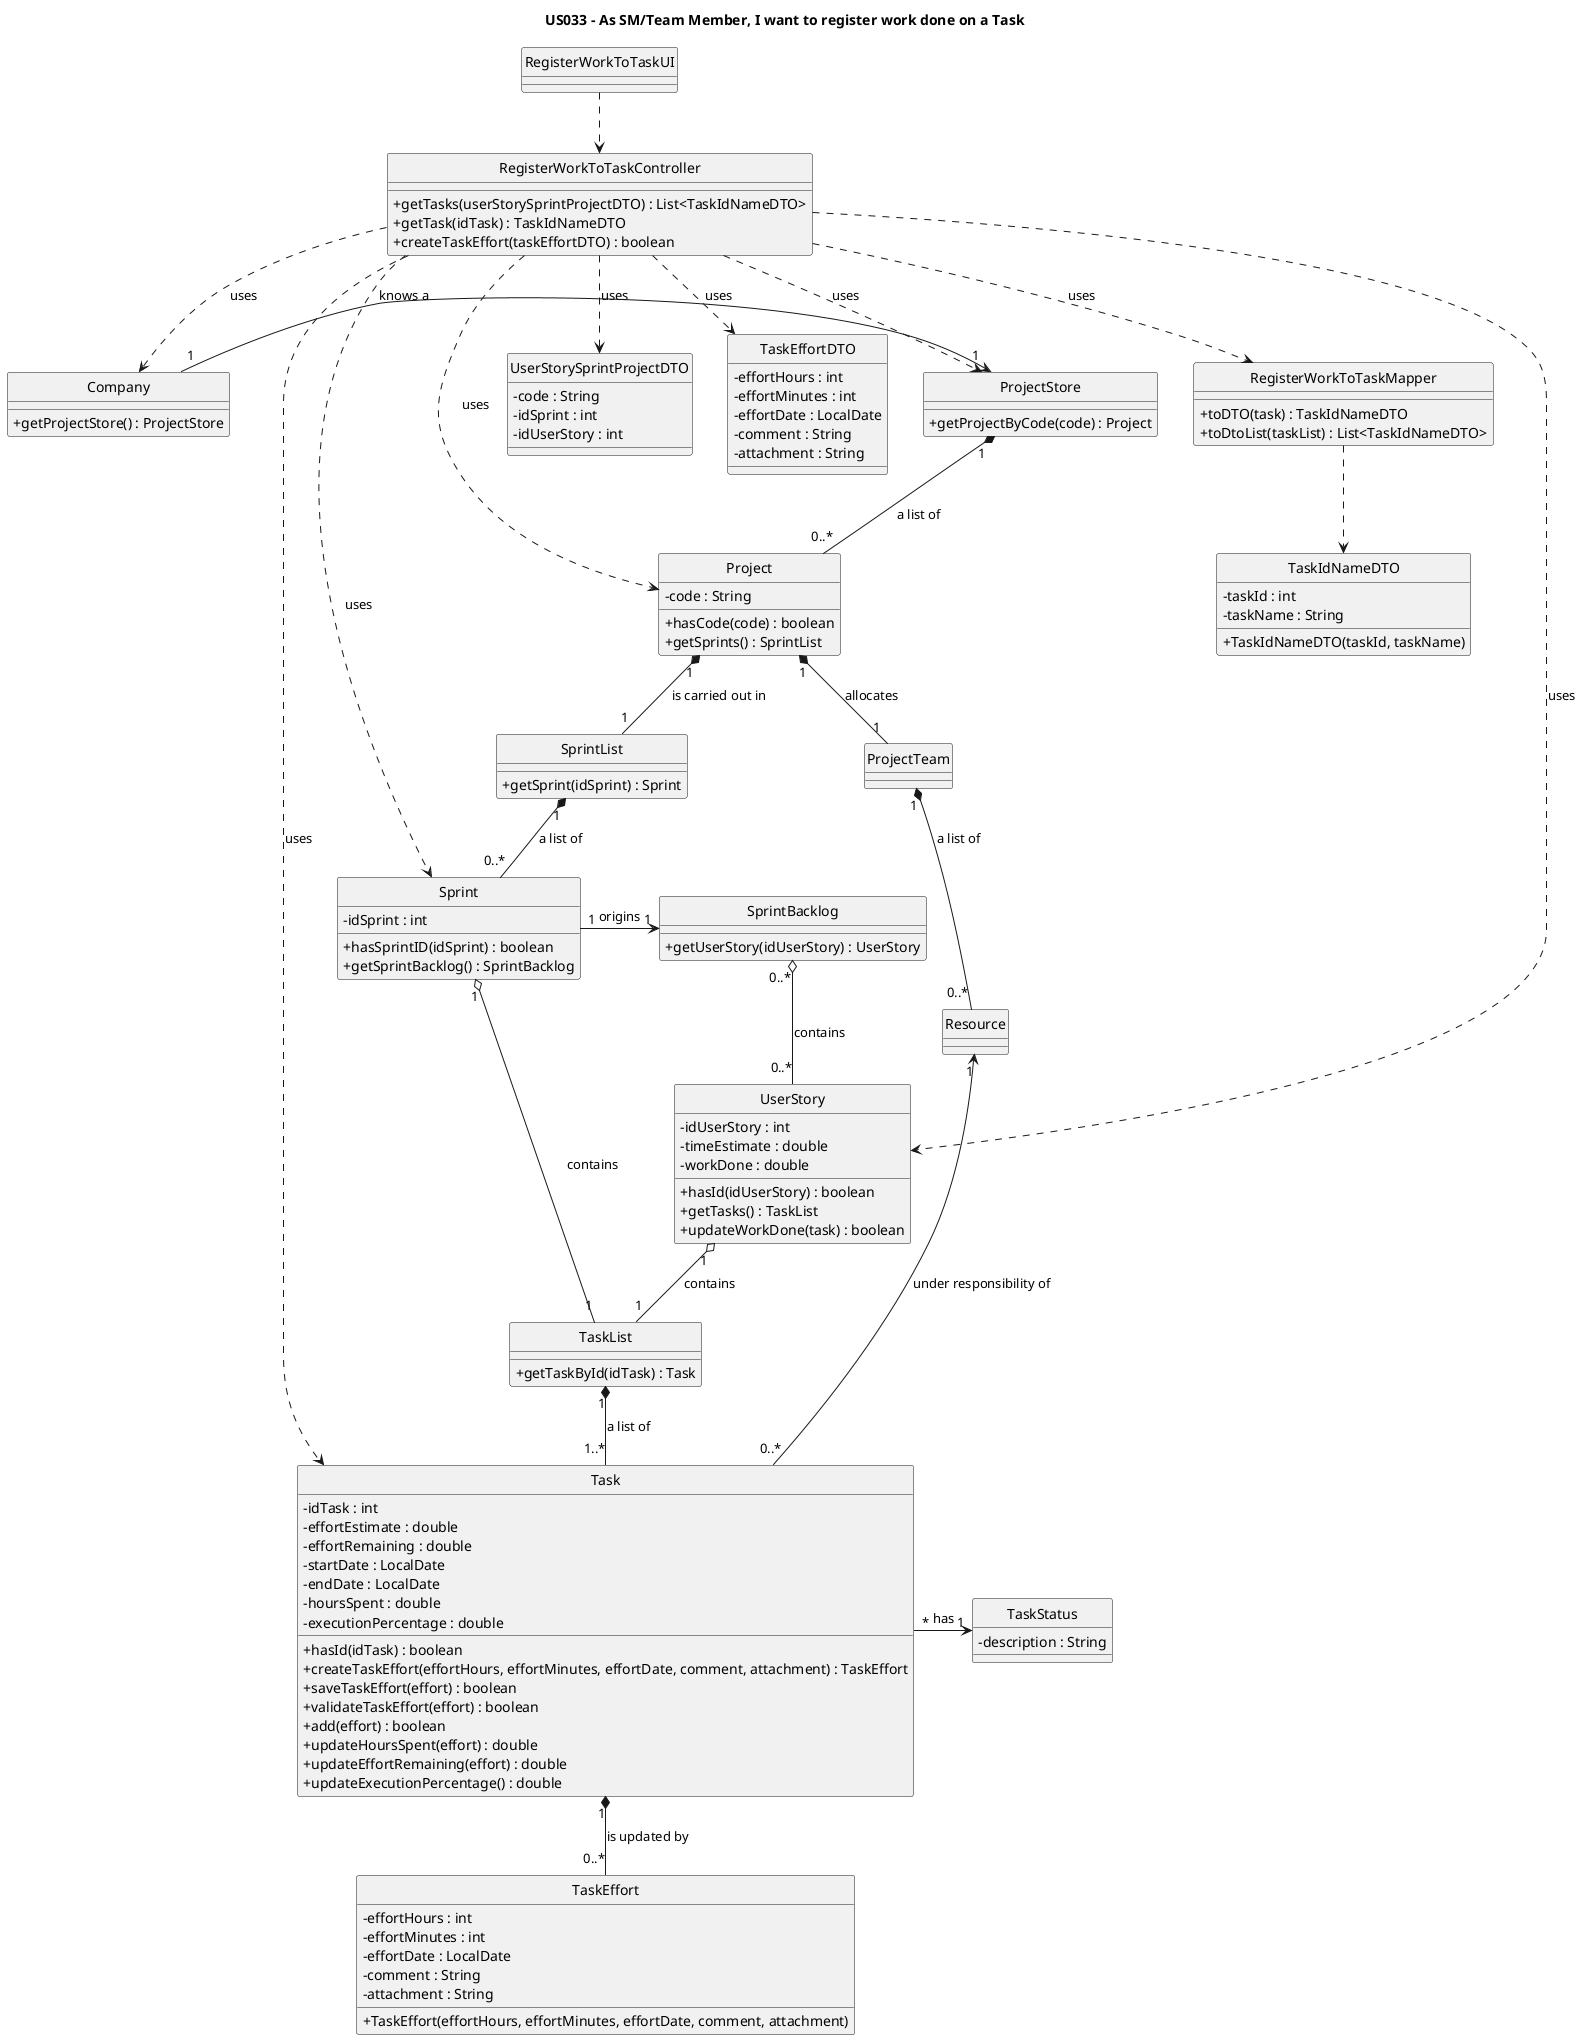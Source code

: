 @startuml
'https://plantuml.com/class-diagram

hide circle
skinparam classAttributeIconSize 0

title US033 - As SM/Team Member, I want to register work done on a Task

class RegisterWorkToTaskUI {
}

class RegisterWorkToTaskController {
+getTasks(userStorySprintProjectDTO) : List<TaskIdNameDTO>
+getTask(idTask) : TaskIdNameDTO
+createTaskEffort(taskEffortDTO) : boolean
}

class Company {
+getProjectStore() : ProjectStore
}

class UserStorySprintProjectDTO {
-code : String
-idSprint : int
-idUserStory : int
}

class TaskEffortDTO {
-effortHours : int
-effortMinutes : int
-effortDate : LocalDate
-comment : String
-attachment : String
}

class TaskIdNameDTO {
-taskId : int
-taskName : String
+TaskIdNameDTO(taskId, taskName)
}

class RegisterWorkToTaskMapper {
+toDTO(task) : TaskIdNameDTO
+toDtoList(taskList) : List<TaskIdNameDTO>
}

class ProjectStore {
+getProjectByCode(code) : Project
}

class Project {
-code : String
+hasCode(code) : boolean
+getSprints() : SprintList
}

class ProjectTeam {
}

class Resource {
}

class SprintList {
+getSprint(idSprint) : Sprint
}

class Sprint {
-idSprint : int
+hasSprintID(idSprint) : boolean
+getSprintBacklog() : SprintBacklog
}

class SprintBacklog {
+getUserStory(idUserStory) : UserStory
}

class UserStory {
-idUserStory : int
-timeEstimate : double
-workDone : double
+hasId(idUserStory) : boolean
+getTasks() : TaskList
+updateWorkDone(task) : boolean
}

class TaskList {
+getTaskById(idTask) : Task
}

class Task {
-idTask : int
-effortEstimate : double
-effortRemaining : double
-startDate : LocalDate
-endDate : LocalDate
-hoursSpent : double
-executionPercentage : double
+hasId(idTask) : boolean
+createTaskEffort(effortHours, effortMinutes, effortDate, comment, attachment) : TaskEffort
+saveTaskEffort(effort) : boolean
+validateTaskEffort(effort) : boolean
+add(effort) : boolean
+updateHoursSpent(effort) : double
+updateEffortRemaining(effort) : double
+updateExecutionPercentage() : double
}

class TaskStatus {
-description : String
}

class TaskEffort {
-effortHours : int
-effortMinutes : int
-effortDate : LocalDate
-comment : String
-attachment : String
+TaskEffort(effortHours, effortMinutes, effortDate, comment, attachment)
}

RegisterWorkToTaskUI ..> RegisterWorkToTaskController

RegisterWorkToTaskController ..> Company : uses
RegisterWorkToTaskController ..> UserStorySprintProjectDTO : uses
RegisterWorkToTaskController ..> RegisterWorkToTaskMapper : uses
RegisterWorkToTaskController ..> TaskEffortDTO : uses
RegisterWorkToTaskMapper ..> TaskIdNameDTO
RegisterWorkToTaskController ..> ProjectStore : uses
RegisterWorkToTaskController ..> Project : uses
RegisterWorkToTaskController ..> Sprint : uses
RegisterWorkToTaskController ..> UserStory : uses
RegisterWorkToTaskController ..> Task : uses

Company "1" -> "1" ProjectStore: knows a
ProjectStore "1" *-- "0..*" Project: a list of
Project "1" *-- "1" ProjectTeam : allocates
ProjectTeam "1" *-- "0..*" Resource : a list of
Resource "1" <- "0..*" Task : under responsibility of
Project "1" *-- "1" SprintList : is carried out in
SprintList "1" *-- "0..*" Sprint :a list of
Sprint "1" -> "1" SprintBacklog: origins
SprintBacklog "0..*" o-- "0..*" UserStory: contains
UserStory "1" o-- "1" TaskList: contains
Sprint "1" o-- "1" TaskList: contains
TaskList "1" *-- "1..*" Task : a list of
Task "*" -> "1" TaskStatus : has
Task "1" *-- "0..*" TaskEffort: is updated by
@enduml